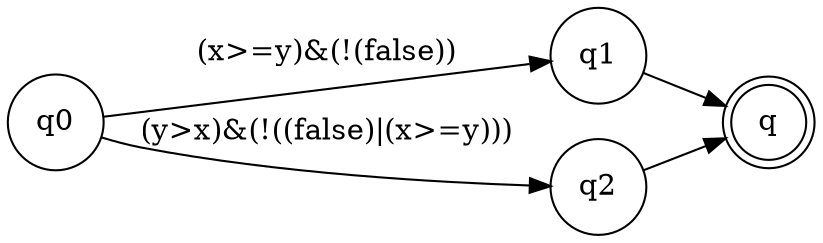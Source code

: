 digraph program_graph {rankdir=LR;
node [shape = circle]; q0;
node [shape = doublecircle]; q#;
node [shape = circle]
q0 -> q1 [label= "(x>=y)&(!(false))"];
q1 -> q# [label= "z:=x"];
q0 -> q2 [label= "(y>x)&(!((false)|(x>=y)))"];
q2 -> q# [label= "z:=y"];
}